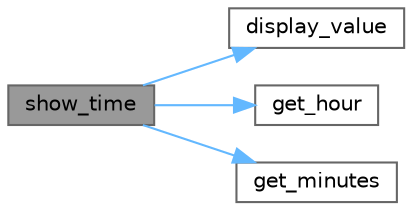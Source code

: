 digraph "show_time"
{
 // LATEX_PDF_SIZE
  bgcolor="transparent";
  edge [fontname=Helvetica,fontsize=10,labelfontname=Helvetica,labelfontsize=10];
  node [fontname=Helvetica,fontsize=10,shape=box,height=0.2,width=0.4];
  rankdir="LR";
  Node1 [id="Node000001",label="show_time",height=0.2,width=0.4,color="gray40", fillcolor="grey60", style="filled", fontcolor="black",tooltip="Display the current time in (HH:MM) format."];
  Node1 -> Node2 [id="edge1_Node000001_Node000002",color="steelblue1",style="solid",tooltip=" "];
  Node2 [id="Node000002",label="display_value",height=0.2,width=0.4,color="grey40", fillcolor="white", style="filled",URL="$cabin__display_8c.html#a1c3320d2f19fbf616c4be1c441dceb0b",tooltip="Display a 2-digit value across two 7-segment displays."];
  Node1 -> Node3 [id="edge2_Node000001_Node000003",color="steelblue1",style="solid",tooltip=" "];
  Node3 [id="Node000003",label="get_hour",height=0.2,width=0.4,color="grey40", fillcolor="white", style="filled",URL="$ds1307_8c.html#ac584d2e0b9c3313f3962e20e33da09e9",tooltip="Get the hour in BCD format."];
  Node1 -> Node4 [id="edge3_Node000001_Node000004",color="steelblue1",style="solid",tooltip=" "];
  Node4 [id="Node000004",label="get_minutes",height=0.2,width=0.4,color="grey40", fillcolor="white", style="filled",URL="$ds1307_8c.html#a186119669a4f58641ff4fbb96c90c580",tooltip="Get the minutes in BCD format."];
}
